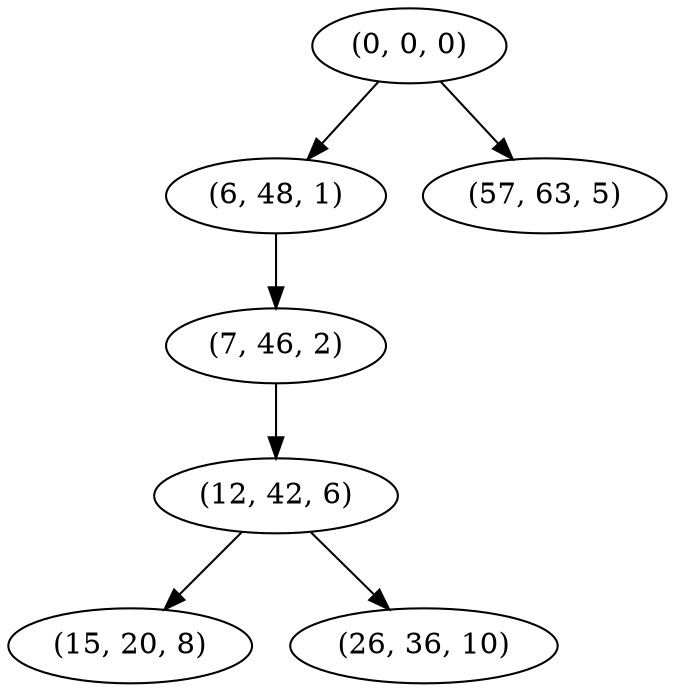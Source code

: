 digraph tree {
    "(0, 0, 0)";
    "(6, 48, 1)";
    "(7, 46, 2)";
    "(12, 42, 6)";
    "(15, 20, 8)";
    "(26, 36, 10)";
    "(57, 63, 5)";
    "(0, 0, 0)" -> "(6, 48, 1)";
    "(0, 0, 0)" -> "(57, 63, 5)";
    "(6, 48, 1)" -> "(7, 46, 2)";
    "(7, 46, 2)" -> "(12, 42, 6)";
    "(12, 42, 6)" -> "(15, 20, 8)";
    "(12, 42, 6)" -> "(26, 36, 10)";
}
